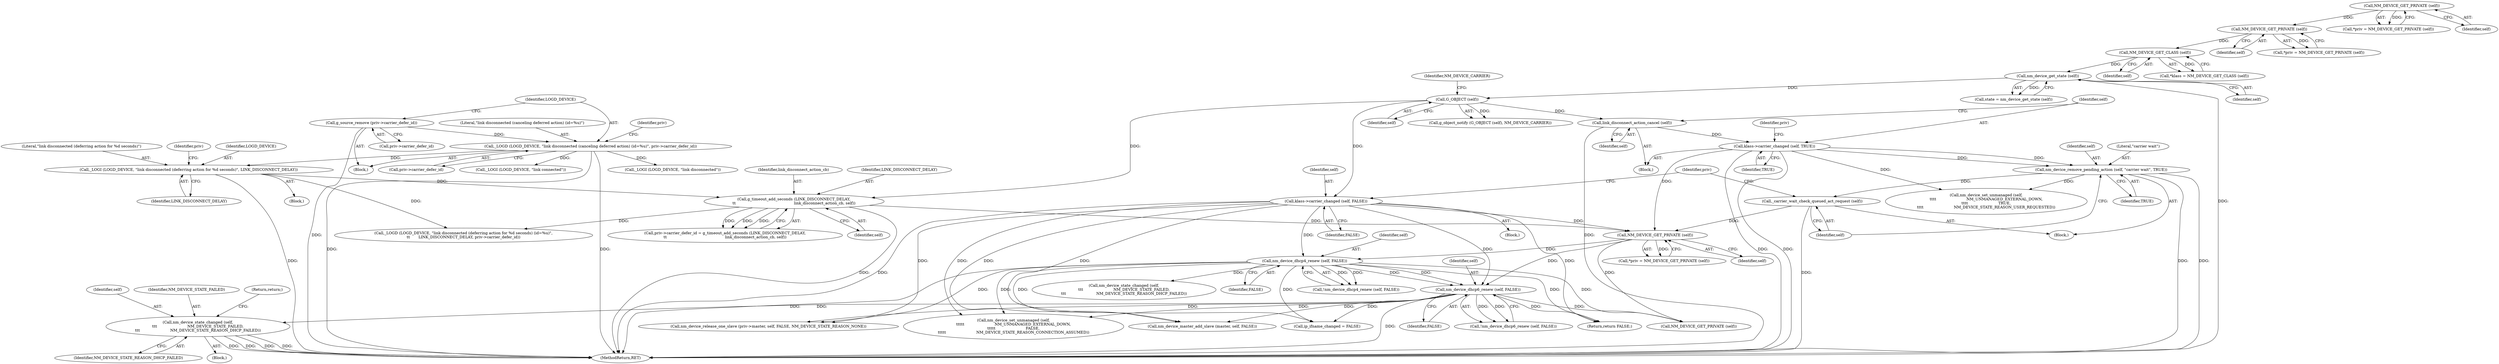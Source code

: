 digraph "0_NetworkManager_d5fc88e573fa58b93034b04d35a2454f5d28cad9@pointer" {
"1001505" [label="(Call,nm_device_state_changed (self,\n\t\t\t                         NM_DEVICE_STATE_FAILED,\n\t\t\t                         NM_DEVICE_STATE_REASON_DHCP_FAILED))"];
"1001501" [label="(Call,nm_device_dhcp6_renew (self, FALSE))"];
"1001472" [label="(Call,NM_DEVICE_GET_PRIVATE (self))"];
"1001457" [label="(Call,g_timeout_add_seconds (LINK_DISCONNECT_DELAY,\n\t\t                                                link_disconnect_action_cb, self))"];
"1001449" [label="(Call,_LOGI (LOGD_DEVICE, \"link disconnected (deferring action for %d seconds)\", LINK_DISCONNECT_DELAY))"];
"1001359" [label="(Call,_LOGD (LOGD_DEVICE, \"link disconnected (canceling deferred action) (id=%u)\", priv->carrier_defer_id))"];
"1001355" [label="(Call,g_source_remove (priv->carrier_defer_id))"];
"1001399" [label="(Call,G_OBJECT (self))"];
"1001384" [label="(Call,nm_device_get_state (self))"];
"1001379" [label="(Call,NM_DEVICE_GET_CLASS (self))"];
"1001374" [label="(Call,NM_DEVICE_GET_PRIVATE (self))"];
"1001348" [label="(Call,NM_DEVICE_GET_PRIVATE (self))"];
"1001444" [label="(Call,klass->carrier_changed (self, FALSE))"];
"1001433" [label="(Call,_carrier_wait_check_queued_act_request (self))"];
"1001429" [label="(Call,nm_device_remove_pending_action (self, \"carrier wait\", TRUE))"];
"1001412" [label="(Call,klass->carrier_changed (self, TRUE))"];
"1001410" [label="(Call,link_disconnect_action_cancel (self))"];
"1001485" [label="(Call,nm_device_dhcp4_renew (self, FALSE))"];
"1001470" [label="(Call,*priv = NM_DEVICE_GET_PRIVATE (self))"];
"1001461" [label="(Call,_LOGD (LOGD_DEVICE, \"link disconnected (deferring action for %d seconds) (id=%u)\",\n\t\t       LINK_DISCONNECT_DELAY, priv->carrier_defer_id))"];
"1001453" [label="(Call,priv->carrier_defer_id = g_timeout_add_seconds (LINK_DISCONNECT_DELAY,\n\t\t                                                link_disconnect_action_cb, self))"];
"1001459" [label="(Identifier,link_disconnect_action_cb)"];
"1001430" [label="(Identifier,self)"];
"1001506" [label="(Identifier,self)"];
"1001484" [label="(Call,!nm_device_dhcp4_renew (self, FALSE))"];
"1001401" [label="(Identifier,NM_DEVICE_CARRIER)"];
"1001441" [label="(Call,_LOGI (LOGD_DEVICE, \"link disconnected\"))"];
"1001433" [label="(Call,_carrier_wait_check_queued_act_request (self))"];
"1001384" [label="(Call,nm_device_get_state (self))"];
"1001380" [label="(Identifier,self)"];
"1001410" [label="(Call,link_disconnect_action_cancel (self))"];
"1001504" [label="(Block,)"];
"1001962" [label="(Return,return FALSE;)"];
"1001829" [label="(Call,nm_device_set_unmanaged (self,\n\t\t\t\t\t                         NM_UNMANAGED_EXTERNAL_DOWN,\n\t\t\t\t\t                         FALSE,\n\t\t\t\t\t                         NM_DEVICE_STATE_REASON_CONNECTION_ASSUMED))"];
"1001473" [label="(Identifier,self)"];
"1001398" [label="(Call,g_object_notify (G_OBJECT (self), NM_DEVICE_CARRIER))"];
"1001444" [label="(Call,klass->carrier_changed (self, FALSE))"];
"1001525" [label="(Call,NM_DEVICE_GET_PRIVATE (self))"];
"1001346" [label="(Call,*priv = NM_DEVICE_GET_PRIVATE (self))"];
"1001374" [label="(Call,NM_DEVICE_GET_PRIVATE (self))"];
"1001375" [label="(Identifier,self)"];
"1001372" [label="(Call,*priv = NM_DEVICE_GET_PRIVATE (self))"];
"1001348" [label="(Call,NM_DEVICE_GET_PRIVATE (self))"];
"1001471" [label="(Identifier,priv)"];
"1001434" [label="(Identifier,self)"];
"1001407" [label="(Call,_LOGI (LOGD_DEVICE, \"link connected\"))"];
"1001505" [label="(Call,nm_device_state_changed (self,\n\t\t\t                         NM_DEVICE_STATE_FAILED,\n\t\t\t                         NM_DEVICE_STATE_REASON_DHCP_FAILED))"];
"1001711" [label="(Call,nm_device_release_one_slave (priv->master, self, FALSE, NM_DEVICE_STATE_REASON_NONE))"];
"1001507" [label="(Identifier,NM_DEVICE_STATE_FAILED)"];
"1001360" [label="(Identifier,LOGD_DEVICE)"];
"1001359" [label="(Call,_LOGD (LOGD_DEVICE, \"link disconnected (canceling deferred action) (id=%u)\", priv->carrier_defer_id))"];
"1001367" [label="(Identifier,priv)"];
"1001445" [label="(Identifier,self)"];
"1001431" [label="(Literal,\"carrier wait\")"];
"1001551" [label="(Call,nm_device_master_add_slave (master, self, FALSE))"];
"1001509" [label="(Return,return;)"];
"1001585" [label="(Call,ip_ifname_changed = FALSE)"];
"1001377" [label="(Call,*klass = NM_DEVICE_GET_CLASS (self))"];
"1001457" [label="(Call,g_timeout_add_seconds (LINK_DISCONNECT_DELAY,\n\t\t                                                link_disconnect_action_cb, self))"];
"1001460" [label="(Identifier,self)"];
"1001440" [label="(Block,)"];
"1001448" [label="(Block,)"];
"1001354" [label="(Block,)"];
"1001400" [label="(Identifier,self)"];
"1001429" [label="(Call,nm_device_remove_pending_action (self, \"carrier wait\", TRUE))"];
"1001501" [label="(Call,nm_device_dhcp6_renew (self, FALSE))"];
"1001356" [label="(Call,priv->carrier_defer_id)"];
"1001455" [label="(Identifier,priv)"];
"1001856" [label="(Call,nm_device_set_unmanaged (self,\n\t\t\t\t                         NM_UNMANAGED_EXTERNAL_DOWN,\n\t\t\t\t                         TRUE,\n\t\t\t\t                         NM_DEVICE_STATE_REASON_USER_REQUESTED))"];
"1001432" [label="(Identifier,TRUE)"];
"1001406" [label="(Block,)"];
"1001417" [label="(Identifier,priv)"];
"1001489" [label="(Call,nm_device_state_changed (self,\n\t\t\t                         NM_DEVICE_STATE_FAILED,\n\t\t\t                         NM_DEVICE_STATE_REASON_DHCP_FAILED))"];
"1001446" [label="(Identifier,FALSE)"];
"1001485" [label="(Call,nm_device_dhcp4_renew (self, FALSE))"];
"1001452" [label="(Identifier,LINK_DISCONNECT_DELAY)"];
"1001502" [label="(Identifier,self)"];
"1001399" [label="(Call,G_OBJECT (self))"];
"1001382" [label="(Call,state = nm_device_get_state (self))"];
"1001500" [label="(Call,!nm_device_dhcp6_renew (self, FALSE))"];
"1001419" [label="(Block,)"];
"1001486" [label="(Identifier,self)"];
"1001411" [label="(Identifier,self)"];
"1001349" [label="(Identifier,self)"];
"1001379" [label="(Call,NM_DEVICE_GET_CLASS (self))"];
"1001355" [label="(Call,g_source_remove (priv->carrier_defer_id))"];
"1001362" [label="(Call,priv->carrier_defer_id)"];
"1007368" [label="(MethodReturn,RET)"];
"1001361" [label="(Literal,\"link disconnected (canceling deferred action) (id=%u)\")"];
"1001414" [label="(Identifier,TRUE)"];
"1001450" [label="(Identifier,LOGD_DEVICE)"];
"1001487" [label="(Identifier,FALSE)"];
"1001472" [label="(Call,NM_DEVICE_GET_PRIVATE (self))"];
"1001458" [label="(Identifier,LINK_DISCONNECT_DELAY)"];
"1001413" [label="(Identifier,self)"];
"1001503" [label="(Identifier,FALSE)"];
"1001508" [label="(Identifier,NM_DEVICE_STATE_REASON_DHCP_FAILED)"];
"1001385" [label="(Identifier,self)"];
"1001451" [label="(Literal,\"link disconnected (deferring action for %d seconds)\")"];
"1001412" [label="(Call,klass->carrier_changed (self, TRUE))"];
"1001449" [label="(Call,_LOGI (LOGD_DEVICE, \"link disconnected (deferring action for %d seconds)\", LINK_DISCONNECT_DELAY))"];
"1001505" -> "1001504"  [label="AST: "];
"1001505" -> "1001508"  [label="CFG: "];
"1001506" -> "1001505"  [label="AST: "];
"1001507" -> "1001505"  [label="AST: "];
"1001508" -> "1001505"  [label="AST: "];
"1001509" -> "1001505"  [label="CFG: "];
"1001505" -> "1007368"  [label="DDG: "];
"1001505" -> "1007368"  [label="DDG: "];
"1001505" -> "1007368"  [label="DDG: "];
"1001505" -> "1007368"  [label="DDG: "];
"1001501" -> "1001505"  [label="DDG: "];
"1001501" -> "1001500"  [label="AST: "];
"1001501" -> "1001503"  [label="CFG: "];
"1001502" -> "1001501"  [label="AST: "];
"1001503" -> "1001501"  [label="AST: "];
"1001500" -> "1001501"  [label="CFG: "];
"1001501" -> "1007368"  [label="DDG: "];
"1001501" -> "1001500"  [label="DDG: "];
"1001501" -> "1001500"  [label="DDG: "];
"1001472" -> "1001501"  [label="DDG: "];
"1001485" -> "1001501"  [label="DDG: "];
"1001485" -> "1001501"  [label="DDG: "];
"1001444" -> "1001501"  [label="DDG: "];
"1001501" -> "1001525"  [label="DDG: "];
"1001501" -> "1001551"  [label="DDG: "];
"1001501" -> "1001585"  [label="DDG: "];
"1001501" -> "1001711"  [label="DDG: "];
"1001501" -> "1001829"  [label="DDG: "];
"1001501" -> "1001962"  [label="DDG: "];
"1001472" -> "1001470"  [label="AST: "];
"1001472" -> "1001473"  [label="CFG: "];
"1001473" -> "1001472"  [label="AST: "];
"1001470" -> "1001472"  [label="CFG: "];
"1001472" -> "1001470"  [label="DDG: "];
"1001457" -> "1001472"  [label="DDG: "];
"1001444" -> "1001472"  [label="DDG: "];
"1001433" -> "1001472"  [label="DDG: "];
"1001412" -> "1001472"  [label="DDG: "];
"1001472" -> "1001485"  [label="DDG: "];
"1001472" -> "1001525"  [label="DDG: "];
"1001457" -> "1001453"  [label="AST: "];
"1001457" -> "1001460"  [label="CFG: "];
"1001458" -> "1001457"  [label="AST: "];
"1001459" -> "1001457"  [label="AST: "];
"1001460" -> "1001457"  [label="AST: "];
"1001453" -> "1001457"  [label="CFG: "];
"1001457" -> "1007368"  [label="DDG: "];
"1001457" -> "1001453"  [label="DDG: "];
"1001457" -> "1001453"  [label="DDG: "];
"1001457" -> "1001453"  [label="DDG: "];
"1001449" -> "1001457"  [label="DDG: "];
"1001399" -> "1001457"  [label="DDG: "];
"1001457" -> "1001461"  [label="DDG: "];
"1001449" -> "1001448"  [label="AST: "];
"1001449" -> "1001452"  [label="CFG: "];
"1001450" -> "1001449"  [label="AST: "];
"1001451" -> "1001449"  [label="AST: "];
"1001452" -> "1001449"  [label="AST: "];
"1001455" -> "1001449"  [label="CFG: "];
"1001449" -> "1007368"  [label="DDG: "];
"1001359" -> "1001449"  [label="DDG: "];
"1001449" -> "1001461"  [label="DDG: "];
"1001359" -> "1001354"  [label="AST: "];
"1001359" -> "1001362"  [label="CFG: "];
"1001360" -> "1001359"  [label="AST: "];
"1001361" -> "1001359"  [label="AST: "];
"1001362" -> "1001359"  [label="AST: "];
"1001367" -> "1001359"  [label="CFG: "];
"1001359" -> "1007368"  [label="DDG: "];
"1001359" -> "1007368"  [label="DDG: "];
"1001355" -> "1001359"  [label="DDG: "];
"1001359" -> "1001407"  [label="DDG: "];
"1001359" -> "1001441"  [label="DDG: "];
"1001355" -> "1001354"  [label="AST: "];
"1001355" -> "1001356"  [label="CFG: "];
"1001356" -> "1001355"  [label="AST: "];
"1001360" -> "1001355"  [label="CFG: "];
"1001355" -> "1007368"  [label="DDG: "];
"1001399" -> "1001398"  [label="AST: "];
"1001399" -> "1001400"  [label="CFG: "];
"1001400" -> "1001399"  [label="AST: "];
"1001401" -> "1001399"  [label="CFG: "];
"1001399" -> "1001398"  [label="DDG: "];
"1001384" -> "1001399"  [label="DDG: "];
"1001399" -> "1001410"  [label="DDG: "];
"1001399" -> "1001444"  [label="DDG: "];
"1001384" -> "1001382"  [label="AST: "];
"1001384" -> "1001385"  [label="CFG: "];
"1001385" -> "1001384"  [label="AST: "];
"1001382" -> "1001384"  [label="CFG: "];
"1001384" -> "1007368"  [label="DDG: "];
"1001384" -> "1001382"  [label="DDG: "];
"1001379" -> "1001384"  [label="DDG: "];
"1001379" -> "1001377"  [label="AST: "];
"1001379" -> "1001380"  [label="CFG: "];
"1001380" -> "1001379"  [label="AST: "];
"1001377" -> "1001379"  [label="CFG: "];
"1001379" -> "1001377"  [label="DDG: "];
"1001374" -> "1001379"  [label="DDG: "];
"1001374" -> "1001372"  [label="AST: "];
"1001374" -> "1001375"  [label="CFG: "];
"1001375" -> "1001374"  [label="AST: "];
"1001372" -> "1001374"  [label="CFG: "];
"1001374" -> "1001372"  [label="DDG: "];
"1001348" -> "1001374"  [label="DDG: "];
"1001348" -> "1001346"  [label="AST: "];
"1001348" -> "1001349"  [label="CFG: "];
"1001349" -> "1001348"  [label="AST: "];
"1001346" -> "1001348"  [label="CFG: "];
"1001348" -> "1001346"  [label="DDG: "];
"1001444" -> "1001440"  [label="AST: "];
"1001444" -> "1001446"  [label="CFG: "];
"1001445" -> "1001444"  [label="AST: "];
"1001446" -> "1001444"  [label="AST: "];
"1001471" -> "1001444"  [label="CFG: "];
"1001444" -> "1007368"  [label="DDG: "];
"1001444" -> "1001485"  [label="DDG: "];
"1001444" -> "1001551"  [label="DDG: "];
"1001444" -> "1001585"  [label="DDG: "];
"1001444" -> "1001711"  [label="DDG: "];
"1001444" -> "1001829"  [label="DDG: "];
"1001444" -> "1001962"  [label="DDG: "];
"1001433" -> "1001419"  [label="AST: "];
"1001433" -> "1001434"  [label="CFG: "];
"1001434" -> "1001433"  [label="AST: "];
"1001471" -> "1001433"  [label="CFG: "];
"1001433" -> "1007368"  [label="DDG: "];
"1001429" -> "1001433"  [label="DDG: "];
"1001429" -> "1001419"  [label="AST: "];
"1001429" -> "1001432"  [label="CFG: "];
"1001430" -> "1001429"  [label="AST: "];
"1001431" -> "1001429"  [label="AST: "];
"1001432" -> "1001429"  [label="AST: "];
"1001434" -> "1001429"  [label="CFG: "];
"1001429" -> "1007368"  [label="DDG: "];
"1001429" -> "1007368"  [label="DDG: "];
"1001412" -> "1001429"  [label="DDG: "];
"1001412" -> "1001429"  [label="DDG: "];
"1001429" -> "1001856"  [label="DDG: "];
"1001412" -> "1001406"  [label="AST: "];
"1001412" -> "1001414"  [label="CFG: "];
"1001413" -> "1001412"  [label="AST: "];
"1001414" -> "1001412"  [label="AST: "];
"1001417" -> "1001412"  [label="CFG: "];
"1001412" -> "1007368"  [label="DDG: "];
"1001412" -> "1007368"  [label="DDG: "];
"1001410" -> "1001412"  [label="DDG: "];
"1001412" -> "1001856"  [label="DDG: "];
"1001410" -> "1001406"  [label="AST: "];
"1001410" -> "1001411"  [label="CFG: "];
"1001411" -> "1001410"  [label="AST: "];
"1001413" -> "1001410"  [label="CFG: "];
"1001410" -> "1007368"  [label="DDG: "];
"1001485" -> "1001484"  [label="AST: "];
"1001485" -> "1001487"  [label="CFG: "];
"1001486" -> "1001485"  [label="AST: "];
"1001487" -> "1001485"  [label="AST: "];
"1001484" -> "1001485"  [label="CFG: "];
"1001485" -> "1007368"  [label="DDG: "];
"1001485" -> "1001484"  [label="DDG: "];
"1001485" -> "1001484"  [label="DDG: "];
"1001485" -> "1001489"  [label="DDG: "];
"1001485" -> "1001525"  [label="DDG: "];
"1001485" -> "1001551"  [label="DDG: "];
"1001485" -> "1001585"  [label="DDG: "];
"1001485" -> "1001711"  [label="DDG: "];
"1001485" -> "1001829"  [label="DDG: "];
"1001485" -> "1001962"  [label="DDG: "];
}
